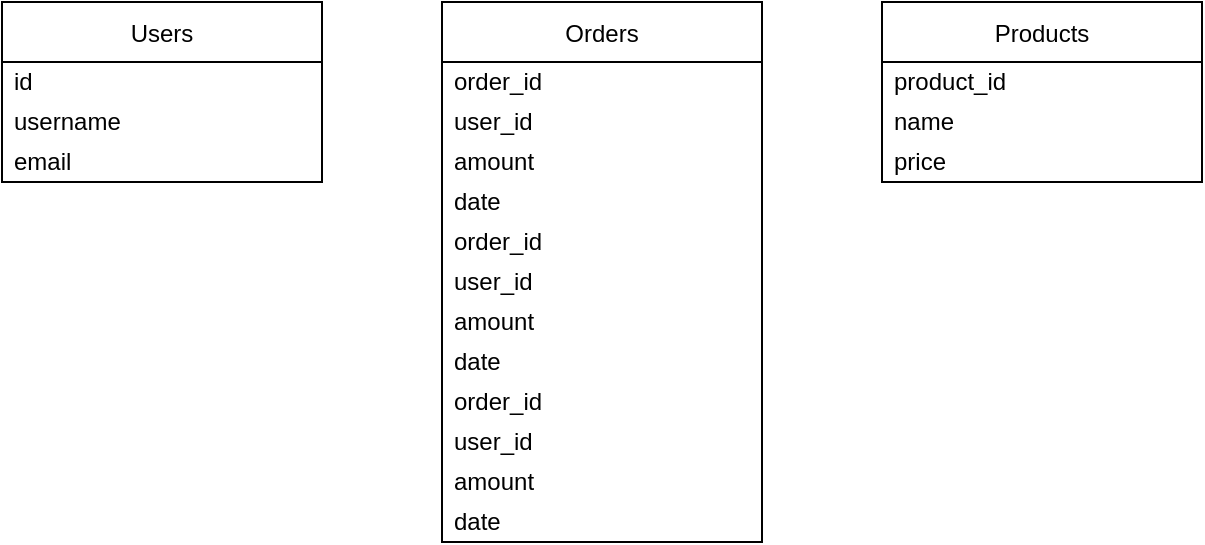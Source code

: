<mxfile><diagram name="ERD"><mxGraphModel><root><mxCell id="0" /><mxCell id="1" parent="0" /><mxCell id="2" value="Users" style="shape=swimlane;startSize=30;swimlaneLine=1;" vertex="1" parent="1"><mxGeometry x="40" y="40" width="160" height="90" as="geometry" /></mxCell><mxCell id="3" value="id" style="text;html=1;align=left;verticalAlign=middle;spacingLeft=4;" vertex="1" parent="2"><mxGeometry x="0" y="30" width="160" height="20" as="geometry" /></mxCell><mxCell id="4" value="username" style="text;html=1;align=left;verticalAlign=middle;spacingLeft=4;" vertex="1" parent="2"><mxGeometry x="0" y="50" width="160" height="20" as="geometry" /></mxCell><mxCell id="5" value="email" style="text;html=1;align=left;verticalAlign=middle;spacingLeft=4;" vertex="1" parent="2"><mxGeometry x="0" y="70" width="160" height="20" as="geometry" /></mxCell><mxCell id="6" value="Orders" style="shape=swimlane;startSize=30;swimlaneLine=1;" vertex="1" parent="1"><mxGeometry x="260" y="40" width="160" height="270" as="geometry" /></mxCell><mxCell id="7" value="order_id" style="text;html=1;align=left;verticalAlign=middle;spacingLeft=4;" vertex="1" parent="6"><mxGeometry x="0" y="30" width="160" height="20" as="geometry" /></mxCell><mxCell id="8" value="user_id" style="text;html=1;align=left;verticalAlign=middle;spacingLeft=4;" vertex="1" parent="6"><mxGeometry x="0" y="50" width="160" height="20" as="geometry" /></mxCell><mxCell id="9" value="amount" style="text;html=1;align=left;verticalAlign=middle;spacingLeft=4;" vertex="1" parent="6"><mxGeometry x="0" y="70" width="160" height="20" as="geometry" /></mxCell><mxCell id="10" value="date" style="text;html=1;align=left;verticalAlign=middle;spacingLeft=4;" vertex="1" parent="6"><mxGeometry x="0" y="90" width="160" height="20" as="geometry" /></mxCell><mxCell id="11" value="order_id" style="text;html=1;align=left;verticalAlign=middle;spacingLeft=4;" vertex="1" parent="6"><mxGeometry x="0" y="110" width="160" height="20" as="geometry" /></mxCell><mxCell id="12" value="user_id" style="text;html=1;align=left;verticalAlign=middle;spacingLeft=4;" vertex="1" parent="6"><mxGeometry x="0" y="130" width="160" height="20" as="geometry" /></mxCell><mxCell id="13" value="amount" style="text;html=1;align=left;verticalAlign=middle;spacingLeft=4;" vertex="1" parent="6"><mxGeometry x="0" y="150" width="160" height="20" as="geometry" /></mxCell><mxCell id="14" value="date" style="text;html=1;align=left;verticalAlign=middle;spacingLeft=4;" vertex="1" parent="6"><mxGeometry x="0" y="170" width="160" height="20" as="geometry" /></mxCell><mxCell id="15" value="order_id" style="text;html=1;align=left;verticalAlign=middle;spacingLeft=4;" vertex="1" parent="6"><mxGeometry x="0" y="190" width="160" height="20" as="geometry" /></mxCell><mxCell id="16" value="user_id" style="text;html=1;align=left;verticalAlign=middle;spacingLeft=4;" vertex="1" parent="6"><mxGeometry x="0" y="210" width="160" height="20" as="geometry" /></mxCell><mxCell id="17" value="amount" style="text;html=1;align=left;verticalAlign=middle;spacingLeft=4;" vertex="1" parent="6"><mxGeometry x="0" y="230" width="160" height="20" as="geometry" /></mxCell><mxCell id="18" value="date" style="text;html=1;align=left;verticalAlign=middle;spacingLeft=4;" vertex="1" parent="6"><mxGeometry x="0" y="250" width="160" height="20" as="geometry" /></mxCell><mxCell id="19" value="Products" style="shape=swimlane;startSize=30;swimlaneLine=1;" vertex="1" parent="1"><mxGeometry x="480" y="40" width="160" height="90" as="geometry" /></mxCell><mxCell id="20" value="product_id" style="text;html=1;align=left;verticalAlign=middle;spacingLeft=4;" vertex="1" parent="19"><mxGeometry x="0" y="30" width="160" height="20" as="geometry" /></mxCell><mxCell id="21" value="name" style="text;html=1;align=left;verticalAlign=middle;spacingLeft=4;" vertex="1" parent="19"><mxGeometry x="0" y="50" width="160" height="20" as="geometry" /></mxCell><mxCell id="22" value="price" style="text;html=1;align=left;verticalAlign=middle;spacingLeft=4;" vertex="1" parent="19"><mxGeometry x="0" y="70" width="160" height="20" as="geometry" /></mxCell></root></mxGraphModel></diagram></mxfile>